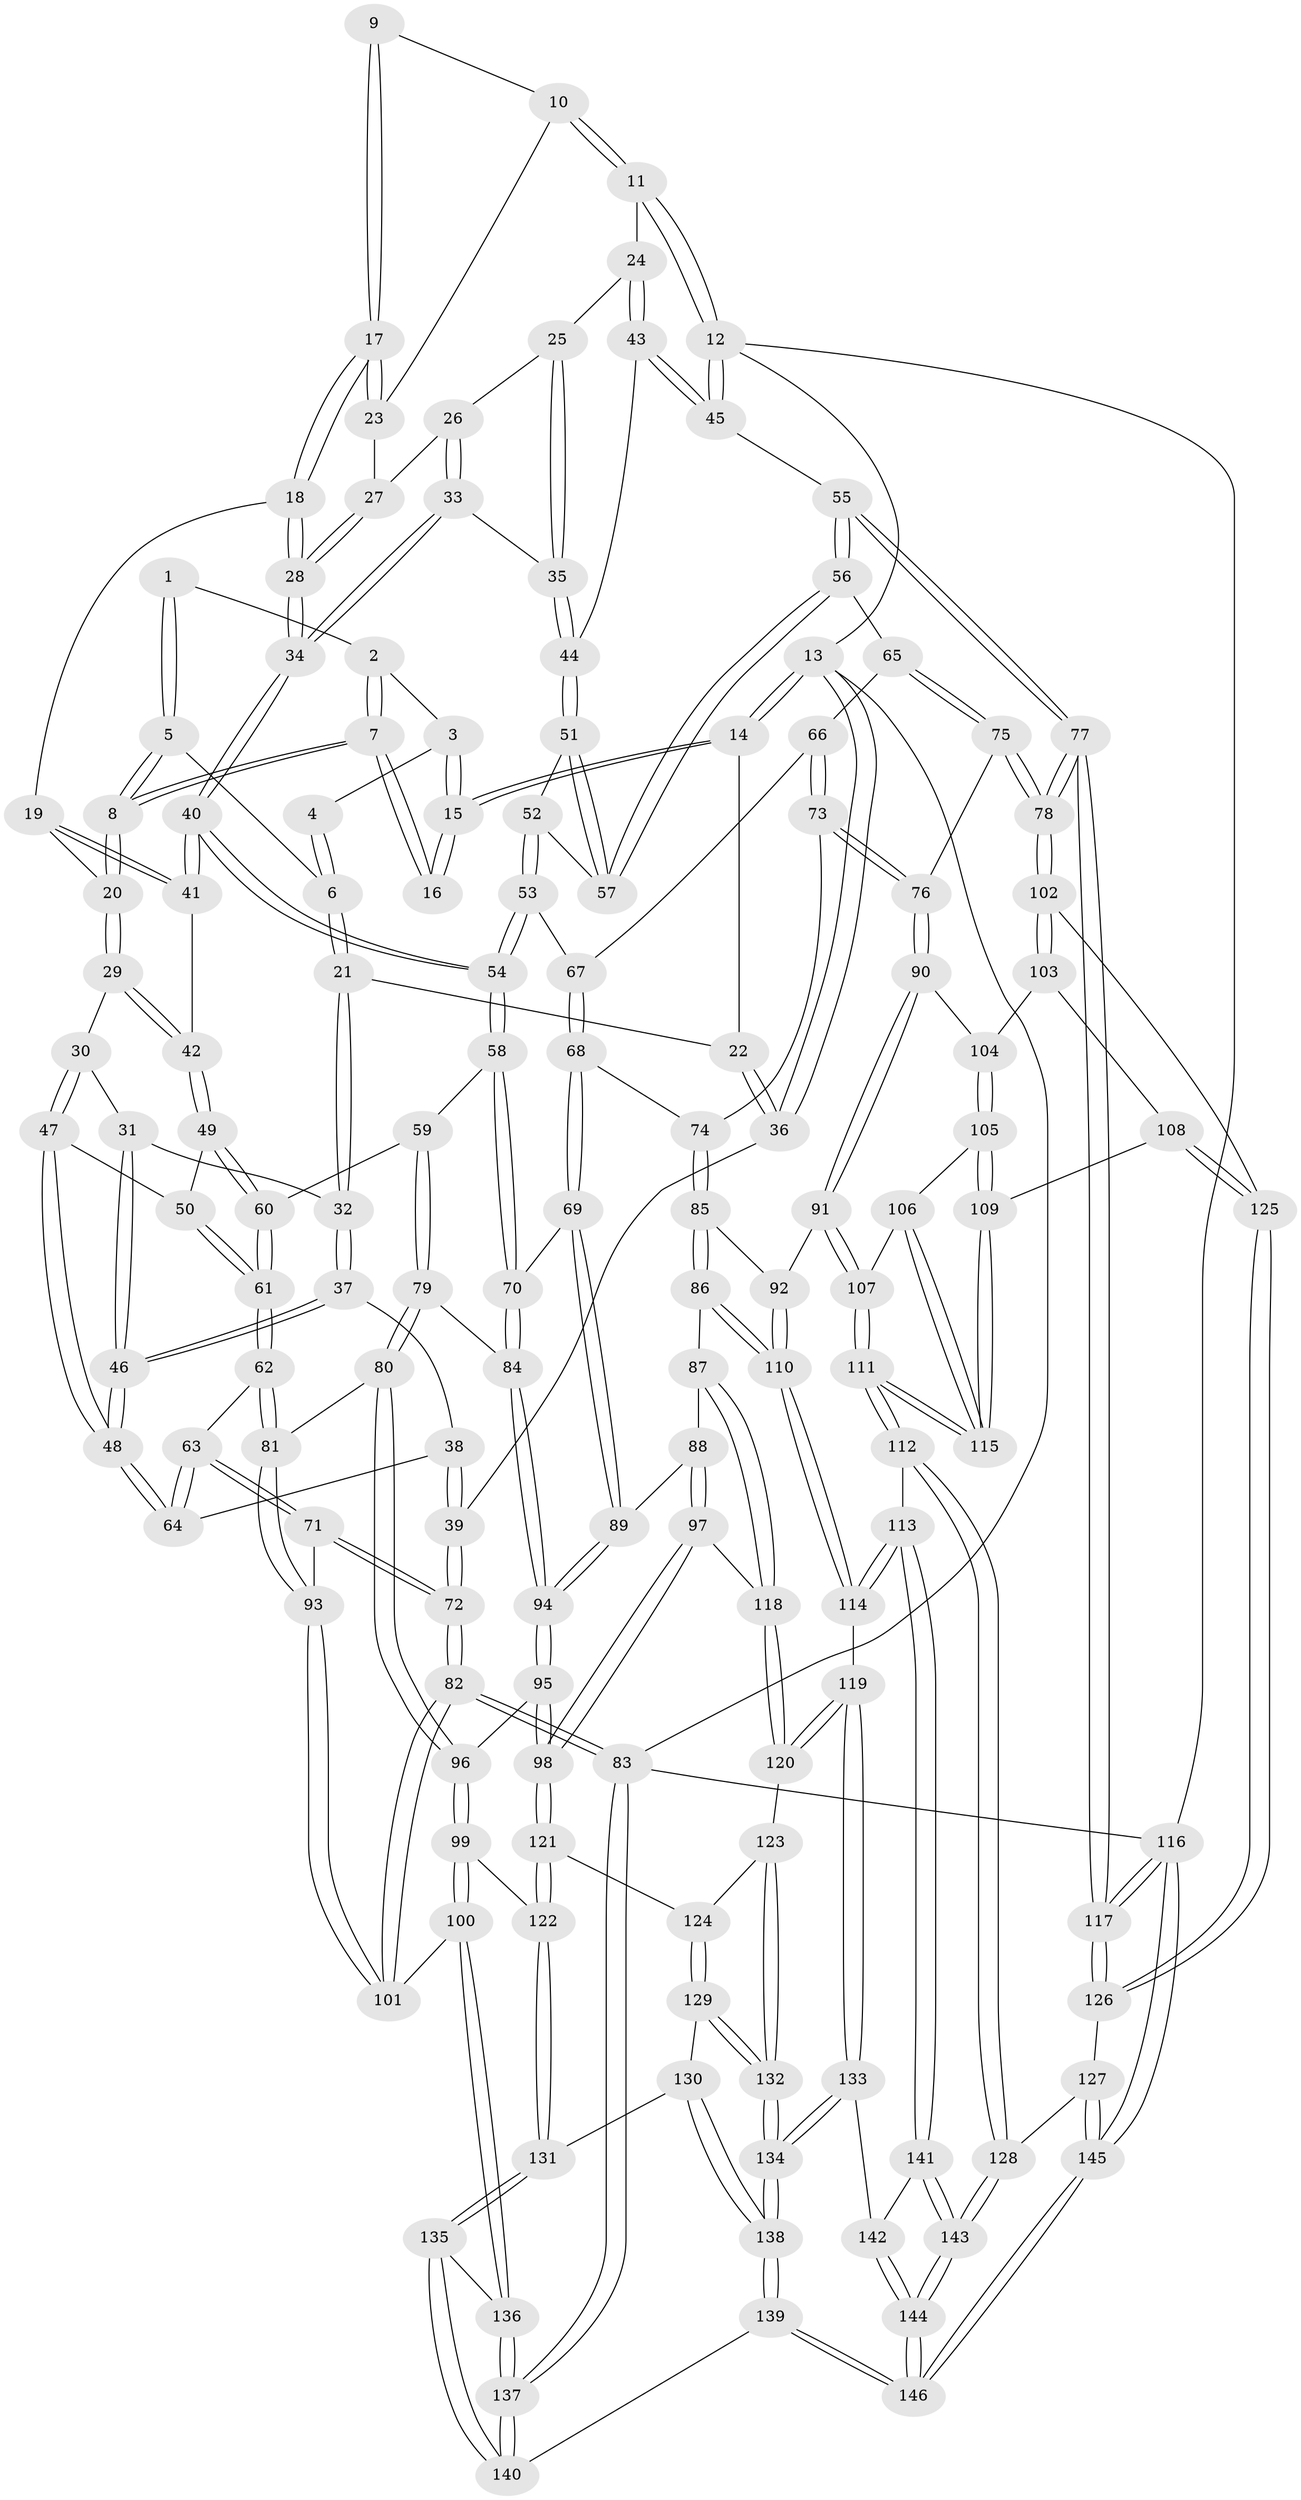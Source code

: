 // coarse degree distribution, {4: 0.375, 3: 0.1590909090909091, 5: 0.4090909090909091, 6: 0.056818181818181816}
// Generated by graph-tools (version 1.1) at 2025/52/02/27/25 19:52:41]
// undirected, 146 vertices, 362 edges
graph export_dot {
graph [start="1"]
  node [color=gray90,style=filled];
  1 [pos="+0.1507924985045339+0.09856777302606254"];
  2 [pos="+0.19342341441124425+0.04922093632611933"];
  3 [pos="+0+0"];
  4 [pos="+0.11322760390029911+0.06858776221614163"];
  5 [pos="+0.15718738633046297+0.11923633022591218"];
  6 [pos="+0.1108075622935804+0.14679543087645966"];
  7 [pos="+0.23937396612847775+0.08529571395212551"];
  8 [pos="+0.2420829113346752+0.14470908945075323"];
  9 [pos="+0.4635307788056521+0"];
  10 [pos="+0.5680262540844282+0"];
  11 [pos="+0.7589566740488799+0"];
  12 [pos="+1+0"];
  13 [pos="+0+0"];
  14 [pos="+0+0"];
  15 [pos="+0+0"];
  16 [pos="+0.44725999327915356+0"];
  17 [pos="+0.40150942167864306+0.09849698759681473"];
  18 [pos="+0.3810184439946217+0.15853607244697268"];
  19 [pos="+0.3537319240062481+0.17408496540283616"];
  20 [pos="+0.2548684472196402+0.1752445881482437"];
  21 [pos="+0.08483903132764344+0.18199129379482765"];
  22 [pos="+0.08004999021078997+0.1788323872114426"];
  23 [pos="+0.5146166862016879+0.154184737589599"];
  24 [pos="+0.7339544772568658+0.10425705504619309"];
  25 [pos="+0.5757000540926897+0.16491676853091894"];
  26 [pos="+0.5414642699464304+0.172911752710064"];
  27 [pos="+0.5148487535027673+0.15823432282034486"];
  28 [pos="+0.45136773068004976+0.20813083089924378"];
  29 [pos="+0.2082698113464335+0.23851027848229528"];
  30 [pos="+0.17568768408174196+0.25144558339131845"];
  31 [pos="+0.16333765199444195+0.25062326021471537"];
  32 [pos="+0.11359531005750077+0.23731514775969875"];
  33 [pos="+0.5222064005079131+0.28002436818448445"];
  34 [pos="+0.5026254858477062+0.29309111860000325"];
  35 [pos="+0.5308303536009056+0.2767128392739172"];
  36 [pos="+0+0.21190760074711157"];
  37 [pos="+0.017238402644018918+0.31282273733304616"];
  38 [pos="+0+0.31884704920004925"];
  39 [pos="+0+0.3173590303751266"];
  40 [pos="+0.4852431666332967+0.3518900225751307"];
  41 [pos="+0.35817703533114714+0.30233197928540234"];
  42 [pos="+0.3009524788927973+0.33279430244795694"];
  43 [pos="+0.739513409879444+0.18218225791754716"];
  44 [pos="+0.7376092177673563+0.21173053599475053"];
  45 [pos="+1+0.2358280082020398"];
  46 [pos="+0.09869205134443736+0.4011479327585814"];
  47 [pos="+0.1899091252749535+0.3744054212411648"];
  48 [pos="+0.10149590320245418+0.4069374677638566"];
  49 [pos="+0.29366848554141056+0.3693858221017904"];
  50 [pos="+0.19260948164322317+0.3763380015946793"];
  51 [pos="+0.7376182458253698+0.21175984118199578"];
  52 [pos="+0.5853526632318555+0.4168923158728307"];
  53 [pos="+0.554581143985155+0.4381868281608733"];
  54 [pos="+0.501444154825008+0.4331091505224362"];
  55 [pos="+1+0.46584969404386867"];
  56 [pos="+0.8556324178805967+0.3922730072625154"];
  57 [pos="+0.8436902078772653+0.37960908427778733"];
  58 [pos="+0.46726720163143953+0.4700327521654001"];
  59 [pos="+0.33556743744453227+0.47685060057570133"];
  60 [pos="+0.32820716602180616+0.4740565710833253"];
  61 [pos="+0.22428173099283544+0.5028190740535472"];
  62 [pos="+0.16758914524007198+0.5443145210929065"];
  63 [pos="+0.08815414496147025+0.5335991338384846"];
  64 [pos="+0.0905781890811984+0.4786419671592894"];
  65 [pos="+0.7525244317375354+0.491059573909483"];
  66 [pos="+0.6864932757895706+0.5061065493763941"];
  67 [pos="+0.5841485982208107+0.46200058211886075"];
  68 [pos="+0.6145721460710049+0.5950324281282304"];
  69 [pos="+0.4896551049770562+0.5904770761409415"];
  70 [pos="+0.4748693538371814+0.551602018641499"];
  71 [pos="+0+0.6173926983467977"];
  72 [pos="+0+0.6429386096200727"];
  73 [pos="+0.6677461277155012+0.5922388369699413"];
  74 [pos="+0.6212647168115865+0.6004986249107851"];
  75 [pos="+0.7660406316107973+0.6223715738890296"];
  76 [pos="+0.7323833268972658+0.6534718903074846"];
  77 [pos="+1+0.5793624824619229"];
  78 [pos="+1+0.6034104751166497"];
  79 [pos="+0.3252909300933962+0.6331682487208368"];
  80 [pos="+0.26320459177633093+0.6490342306042336"];
  81 [pos="+0.2203403746842613+0.6373561345021971"];
  82 [pos="+0+1"];
  83 [pos="+0+1"];
  84 [pos="+0.3407275368165055+0.6411760491447839"];
  85 [pos="+0.6092580719245969+0.6461919794876673"];
  86 [pos="+0.5676261250932791+0.6955905218120285"];
  87 [pos="+0.5351812404056843+0.7005999863072616"];
  88 [pos="+0.49247965134242466+0.6293352873122416"];
  89 [pos="+0.4917032627510599+0.6272955164430586"];
  90 [pos="+0.7312031814340861+0.6588018979245426"];
  91 [pos="+0.7251135117454703+0.6680175129265444"];
  92 [pos="+0.7101246715119416+0.6782211841230724"];
  93 [pos="+0.1700117881642118+0.7279243573119466"];
  94 [pos="+0.36586991920906+0.6741404602711076"];
  95 [pos="+0.3769898248664528+0.73135290933703"];
  96 [pos="+0.2783093889697188+0.7075061845655652"];
  97 [pos="+0.38695528126958395+0.7415587370814213"];
  98 [pos="+0.38201718569585735+0.743355096147903"];
  99 [pos="+0.26458844819077404+0.799299643387906"];
  100 [pos="+0.2238929236246402+0.8041900875109649"];
  101 [pos="+0.17961500709368777+0.7749234110026242"];
  102 [pos="+1+0.6072040392393795"];
  103 [pos="+0.8267110629555277+0.7097662120152038"];
  104 [pos="+0.8072849848625278+0.7092642326280573"];
  105 [pos="+0.7949841490114119+0.7363706514041745"];
  106 [pos="+0.7737036799851655+0.7458404534669303"];
  107 [pos="+0.7354847251201273+0.6957534934768417"];
  108 [pos="+0.8297781003717482+0.7857066007731839"];
  109 [pos="+0.824955552247962+0.7867185088637182"];
  110 [pos="+0.6585320665450848+0.7358167394533057"];
  111 [pos="+0.7431474732672689+0.8340874838283353"];
  112 [pos="+0.7364789229398853+0.8426318845781634"];
  113 [pos="+0.7197517492753314+0.8424554052931039"];
  114 [pos="+0.6585534937440932+0.7360040529839014"];
  115 [pos="+0.7612125354115794+0.8180247532564092"];
  116 [pos="+1+1"];
  117 [pos="+1+0.8148220260111911"];
  118 [pos="+0.5264912594397877+0.7219598533905981"];
  119 [pos="+0.5599362034017434+0.844461241355497"];
  120 [pos="+0.527445195977866+0.8010525025892348"];
  121 [pos="+0.3758357846865249+0.7689905763320435"];
  122 [pos="+0.2924681891913418+0.8073094859683095"];
  123 [pos="+0.46717556406956434+0.8111158363138633"];
  124 [pos="+0.41287412557738706+0.8110432725575984"];
  125 [pos="+0.8525033339649931+0.7889871187363459"];
  126 [pos="+0.903498344715192+0.8892954486055722"];
  127 [pos="+0.8724508781496239+0.9140288671952809"];
  128 [pos="+0.7911400700746358+0.901249557953879"];
  129 [pos="+0.4098373624402957+0.8376647211753135"];
  130 [pos="+0.3629906756957681+0.8890206352821965"];
  131 [pos="+0.317188836940908+0.8772231973352393"];
  132 [pos="+0.45707036632928894+0.918508695517764"];
  133 [pos="+0.584163420513457+0.9103993591582666"];
  134 [pos="+0.5114811818166313+1"];
  135 [pos="+0.3059494294626294+0.897232130193927"];
  136 [pos="+0.2025635352299076+0.8956468652203635"];
  137 [pos="+0+1"];
  138 [pos="+0.4938688976801278+1"];
  139 [pos="+0.48080558868585177+1"];
  140 [pos="+0.24536778699364123+1"];
  141 [pos="+0.6310075739402403+0.8958200204986931"];
  142 [pos="+0.6288610947823389+0.8969957466986904"];
  143 [pos="+0.762310423491388+0.9614079528682565"];
  144 [pos="+0.748855209873168+0.9965520166086121"];
  145 [pos="+0.8928078974000879+1"];
  146 [pos="+0.7410470103932413+1"];
  1 -- 2;
  1 -- 5;
  1 -- 5;
  2 -- 3;
  2 -- 7;
  2 -- 7;
  3 -- 4;
  3 -- 15;
  3 -- 15;
  4 -- 6;
  4 -- 6;
  5 -- 6;
  5 -- 8;
  5 -- 8;
  6 -- 21;
  6 -- 21;
  7 -- 8;
  7 -- 8;
  7 -- 16;
  7 -- 16;
  8 -- 20;
  8 -- 20;
  9 -- 10;
  9 -- 17;
  9 -- 17;
  10 -- 11;
  10 -- 11;
  10 -- 23;
  11 -- 12;
  11 -- 12;
  11 -- 24;
  12 -- 13;
  12 -- 45;
  12 -- 45;
  12 -- 116;
  13 -- 14;
  13 -- 14;
  13 -- 36;
  13 -- 36;
  13 -- 83;
  14 -- 15;
  14 -- 15;
  14 -- 22;
  15 -- 16;
  15 -- 16;
  17 -- 18;
  17 -- 18;
  17 -- 23;
  17 -- 23;
  18 -- 19;
  18 -- 28;
  18 -- 28;
  19 -- 20;
  19 -- 41;
  19 -- 41;
  20 -- 29;
  20 -- 29;
  21 -- 22;
  21 -- 32;
  21 -- 32;
  22 -- 36;
  22 -- 36;
  23 -- 27;
  24 -- 25;
  24 -- 43;
  24 -- 43;
  25 -- 26;
  25 -- 35;
  25 -- 35;
  26 -- 27;
  26 -- 33;
  26 -- 33;
  27 -- 28;
  27 -- 28;
  28 -- 34;
  28 -- 34;
  29 -- 30;
  29 -- 42;
  29 -- 42;
  30 -- 31;
  30 -- 47;
  30 -- 47;
  31 -- 32;
  31 -- 46;
  31 -- 46;
  32 -- 37;
  32 -- 37;
  33 -- 34;
  33 -- 34;
  33 -- 35;
  34 -- 40;
  34 -- 40;
  35 -- 44;
  35 -- 44;
  36 -- 39;
  37 -- 38;
  37 -- 46;
  37 -- 46;
  38 -- 39;
  38 -- 39;
  38 -- 64;
  39 -- 72;
  39 -- 72;
  40 -- 41;
  40 -- 41;
  40 -- 54;
  40 -- 54;
  41 -- 42;
  42 -- 49;
  42 -- 49;
  43 -- 44;
  43 -- 45;
  43 -- 45;
  44 -- 51;
  44 -- 51;
  45 -- 55;
  46 -- 48;
  46 -- 48;
  47 -- 48;
  47 -- 48;
  47 -- 50;
  48 -- 64;
  48 -- 64;
  49 -- 50;
  49 -- 60;
  49 -- 60;
  50 -- 61;
  50 -- 61;
  51 -- 52;
  51 -- 57;
  51 -- 57;
  52 -- 53;
  52 -- 53;
  52 -- 57;
  53 -- 54;
  53 -- 54;
  53 -- 67;
  54 -- 58;
  54 -- 58;
  55 -- 56;
  55 -- 56;
  55 -- 77;
  55 -- 77;
  56 -- 57;
  56 -- 57;
  56 -- 65;
  58 -- 59;
  58 -- 70;
  58 -- 70;
  59 -- 60;
  59 -- 79;
  59 -- 79;
  60 -- 61;
  60 -- 61;
  61 -- 62;
  61 -- 62;
  62 -- 63;
  62 -- 81;
  62 -- 81;
  63 -- 64;
  63 -- 64;
  63 -- 71;
  63 -- 71;
  65 -- 66;
  65 -- 75;
  65 -- 75;
  66 -- 67;
  66 -- 73;
  66 -- 73;
  67 -- 68;
  67 -- 68;
  68 -- 69;
  68 -- 69;
  68 -- 74;
  69 -- 70;
  69 -- 89;
  69 -- 89;
  70 -- 84;
  70 -- 84;
  71 -- 72;
  71 -- 72;
  71 -- 93;
  72 -- 82;
  72 -- 82;
  73 -- 74;
  73 -- 76;
  73 -- 76;
  74 -- 85;
  74 -- 85;
  75 -- 76;
  75 -- 78;
  75 -- 78;
  76 -- 90;
  76 -- 90;
  77 -- 78;
  77 -- 78;
  77 -- 117;
  77 -- 117;
  78 -- 102;
  78 -- 102;
  79 -- 80;
  79 -- 80;
  79 -- 84;
  80 -- 81;
  80 -- 96;
  80 -- 96;
  81 -- 93;
  81 -- 93;
  82 -- 83;
  82 -- 83;
  82 -- 101;
  82 -- 101;
  83 -- 137;
  83 -- 137;
  83 -- 116;
  84 -- 94;
  84 -- 94;
  85 -- 86;
  85 -- 86;
  85 -- 92;
  86 -- 87;
  86 -- 110;
  86 -- 110;
  87 -- 88;
  87 -- 118;
  87 -- 118;
  88 -- 89;
  88 -- 97;
  88 -- 97;
  89 -- 94;
  89 -- 94;
  90 -- 91;
  90 -- 91;
  90 -- 104;
  91 -- 92;
  91 -- 107;
  91 -- 107;
  92 -- 110;
  92 -- 110;
  93 -- 101;
  93 -- 101;
  94 -- 95;
  94 -- 95;
  95 -- 96;
  95 -- 98;
  95 -- 98;
  96 -- 99;
  96 -- 99;
  97 -- 98;
  97 -- 98;
  97 -- 118;
  98 -- 121;
  98 -- 121;
  99 -- 100;
  99 -- 100;
  99 -- 122;
  100 -- 101;
  100 -- 136;
  100 -- 136;
  102 -- 103;
  102 -- 103;
  102 -- 125;
  103 -- 104;
  103 -- 108;
  104 -- 105;
  104 -- 105;
  105 -- 106;
  105 -- 109;
  105 -- 109;
  106 -- 107;
  106 -- 115;
  106 -- 115;
  107 -- 111;
  107 -- 111;
  108 -- 109;
  108 -- 125;
  108 -- 125;
  109 -- 115;
  109 -- 115;
  110 -- 114;
  110 -- 114;
  111 -- 112;
  111 -- 112;
  111 -- 115;
  111 -- 115;
  112 -- 113;
  112 -- 128;
  112 -- 128;
  113 -- 114;
  113 -- 114;
  113 -- 141;
  113 -- 141;
  114 -- 119;
  116 -- 117;
  116 -- 117;
  116 -- 145;
  116 -- 145;
  117 -- 126;
  117 -- 126;
  118 -- 120;
  118 -- 120;
  119 -- 120;
  119 -- 120;
  119 -- 133;
  119 -- 133;
  120 -- 123;
  121 -- 122;
  121 -- 122;
  121 -- 124;
  122 -- 131;
  122 -- 131;
  123 -- 124;
  123 -- 132;
  123 -- 132;
  124 -- 129;
  124 -- 129;
  125 -- 126;
  125 -- 126;
  126 -- 127;
  127 -- 128;
  127 -- 145;
  127 -- 145;
  128 -- 143;
  128 -- 143;
  129 -- 130;
  129 -- 132;
  129 -- 132;
  130 -- 131;
  130 -- 138;
  130 -- 138;
  131 -- 135;
  131 -- 135;
  132 -- 134;
  132 -- 134;
  133 -- 134;
  133 -- 134;
  133 -- 142;
  134 -- 138;
  134 -- 138;
  135 -- 136;
  135 -- 140;
  135 -- 140;
  136 -- 137;
  136 -- 137;
  137 -- 140;
  137 -- 140;
  138 -- 139;
  138 -- 139;
  139 -- 140;
  139 -- 146;
  139 -- 146;
  141 -- 142;
  141 -- 143;
  141 -- 143;
  142 -- 144;
  142 -- 144;
  143 -- 144;
  143 -- 144;
  144 -- 146;
  144 -- 146;
  145 -- 146;
  145 -- 146;
}
